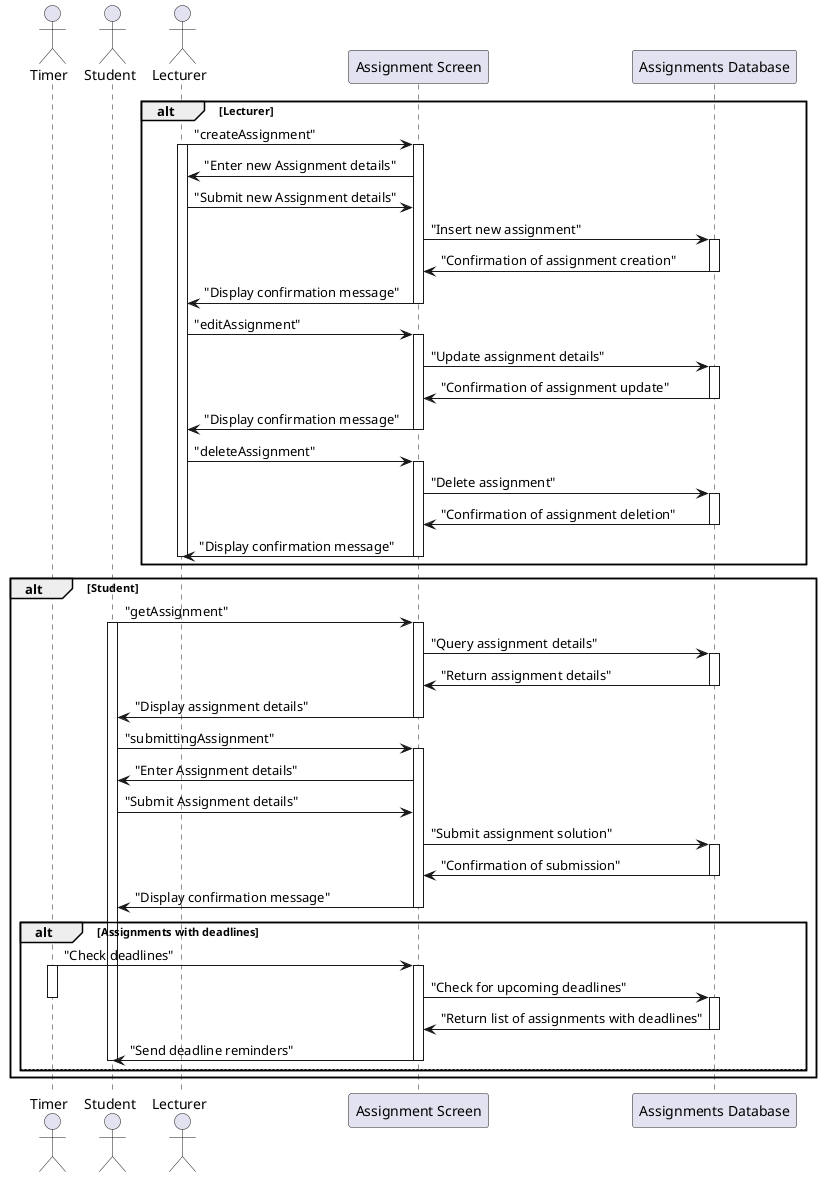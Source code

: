 @startuml "מערכת מטלות"
Actor Timer
' Actor User
Actor Student
Actor Lecturer
participant API as "Assignment Screen"
participant Database_Assignments as "Assignments Database"

alt Lecturer
Lecturer->API: "createAssignment"
activate Lecturer
activate API
API->Lecturer: "Enter new Assignment details"
Lecturer->API: "Submit new Assignment details"
API->Database_Assignments: "Insert new assignment"
activate Database_Assignments
Database_Assignments->API: "Confirmation of assignment creation"
deactivate Database_Assignments
API->Lecturer: "Display confirmation message"
deactivate API

Lecturer->API: "editAssignment"
activate API
API->Database_Assignments: "Update assignment details"
activate Database_Assignments
Database_Assignments->API: "Confirmation of assignment update"
deactivate Database_Assignments
API->Lecturer: "Display confirmation message"
deactivate API

Lecturer->API: "deleteAssignment"
activate API
API->Database_Assignments: "Delete assignment"
activate Database_Assignments
Database_Assignments->API: "Confirmation of assignment deletion"
deactivate Database_Assignments
API->Lecturer: "Display confirmation message"
deactivate Lecturer
deactivate API
end

alt Student
Student->API: "getAssignment"
activate Student
activate API
API->Database_Assignments: "Query assignment details"
activate Database_Assignments
Database_Assignments->API: "Return assignment details"
deactivate Database_Assignments
API->Student: "Display assignment details"
deactivate API


Student->API: "submittingAssignment"
activate API
API->Student: "Enter Assignment details"
Student->API: "Submit Assignment details"
API->Database_Assignments: "Submit assignment solution"
activate Database_Assignments
Database_Assignments->API: "Confirmation of submission"
deactivate Database_Assignments
API->Student: "Display confirmation message"
deactivate API

alt Assignments with deadlines
Timer->API: "Check deadlines"
activate API
activate Timer
API->Database_Assignments: "Check for upcoming deadlines"
deactivate Timer
activate Database_Assignments
Database_Assignments->API: "Return list of assignments with deadlines"
deactivate Database_Assignments
API->Student: "Send deadline reminders"
deactivate API
else
deactivate API
deactivate Student
end
end
@enduml